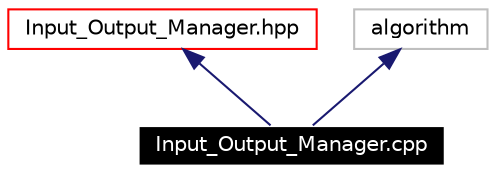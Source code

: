 digraph G
{
  edge [fontname="Helvetica",fontsize=10,labelfontname="Helvetica",labelfontsize=10];
  node [fontname="Helvetica",fontsize=10,shape=record];
  Node1 [label="Input_Output_Manager.cpp",height=0.2,width=0.4,color="white", fillcolor="black", style="filled" fontcolor="white"];
  Node2 -> Node1 [dir=back,color="midnightblue",fontsize=10,style="solid",fontname="Helvetica"];
  Node2 [label="Input_Output_Manager.hpp",height=0.2,width=0.4,color="red",URL="$Input__Output__Manager_8hpp.html"];
  Node3 -> Node1 [dir=back,color="midnightblue",fontsize=10,style="solid",fontname="Helvetica"];
  Node3 [label="algorithm",height=0.2,width=0.4,color="grey75"];
}

